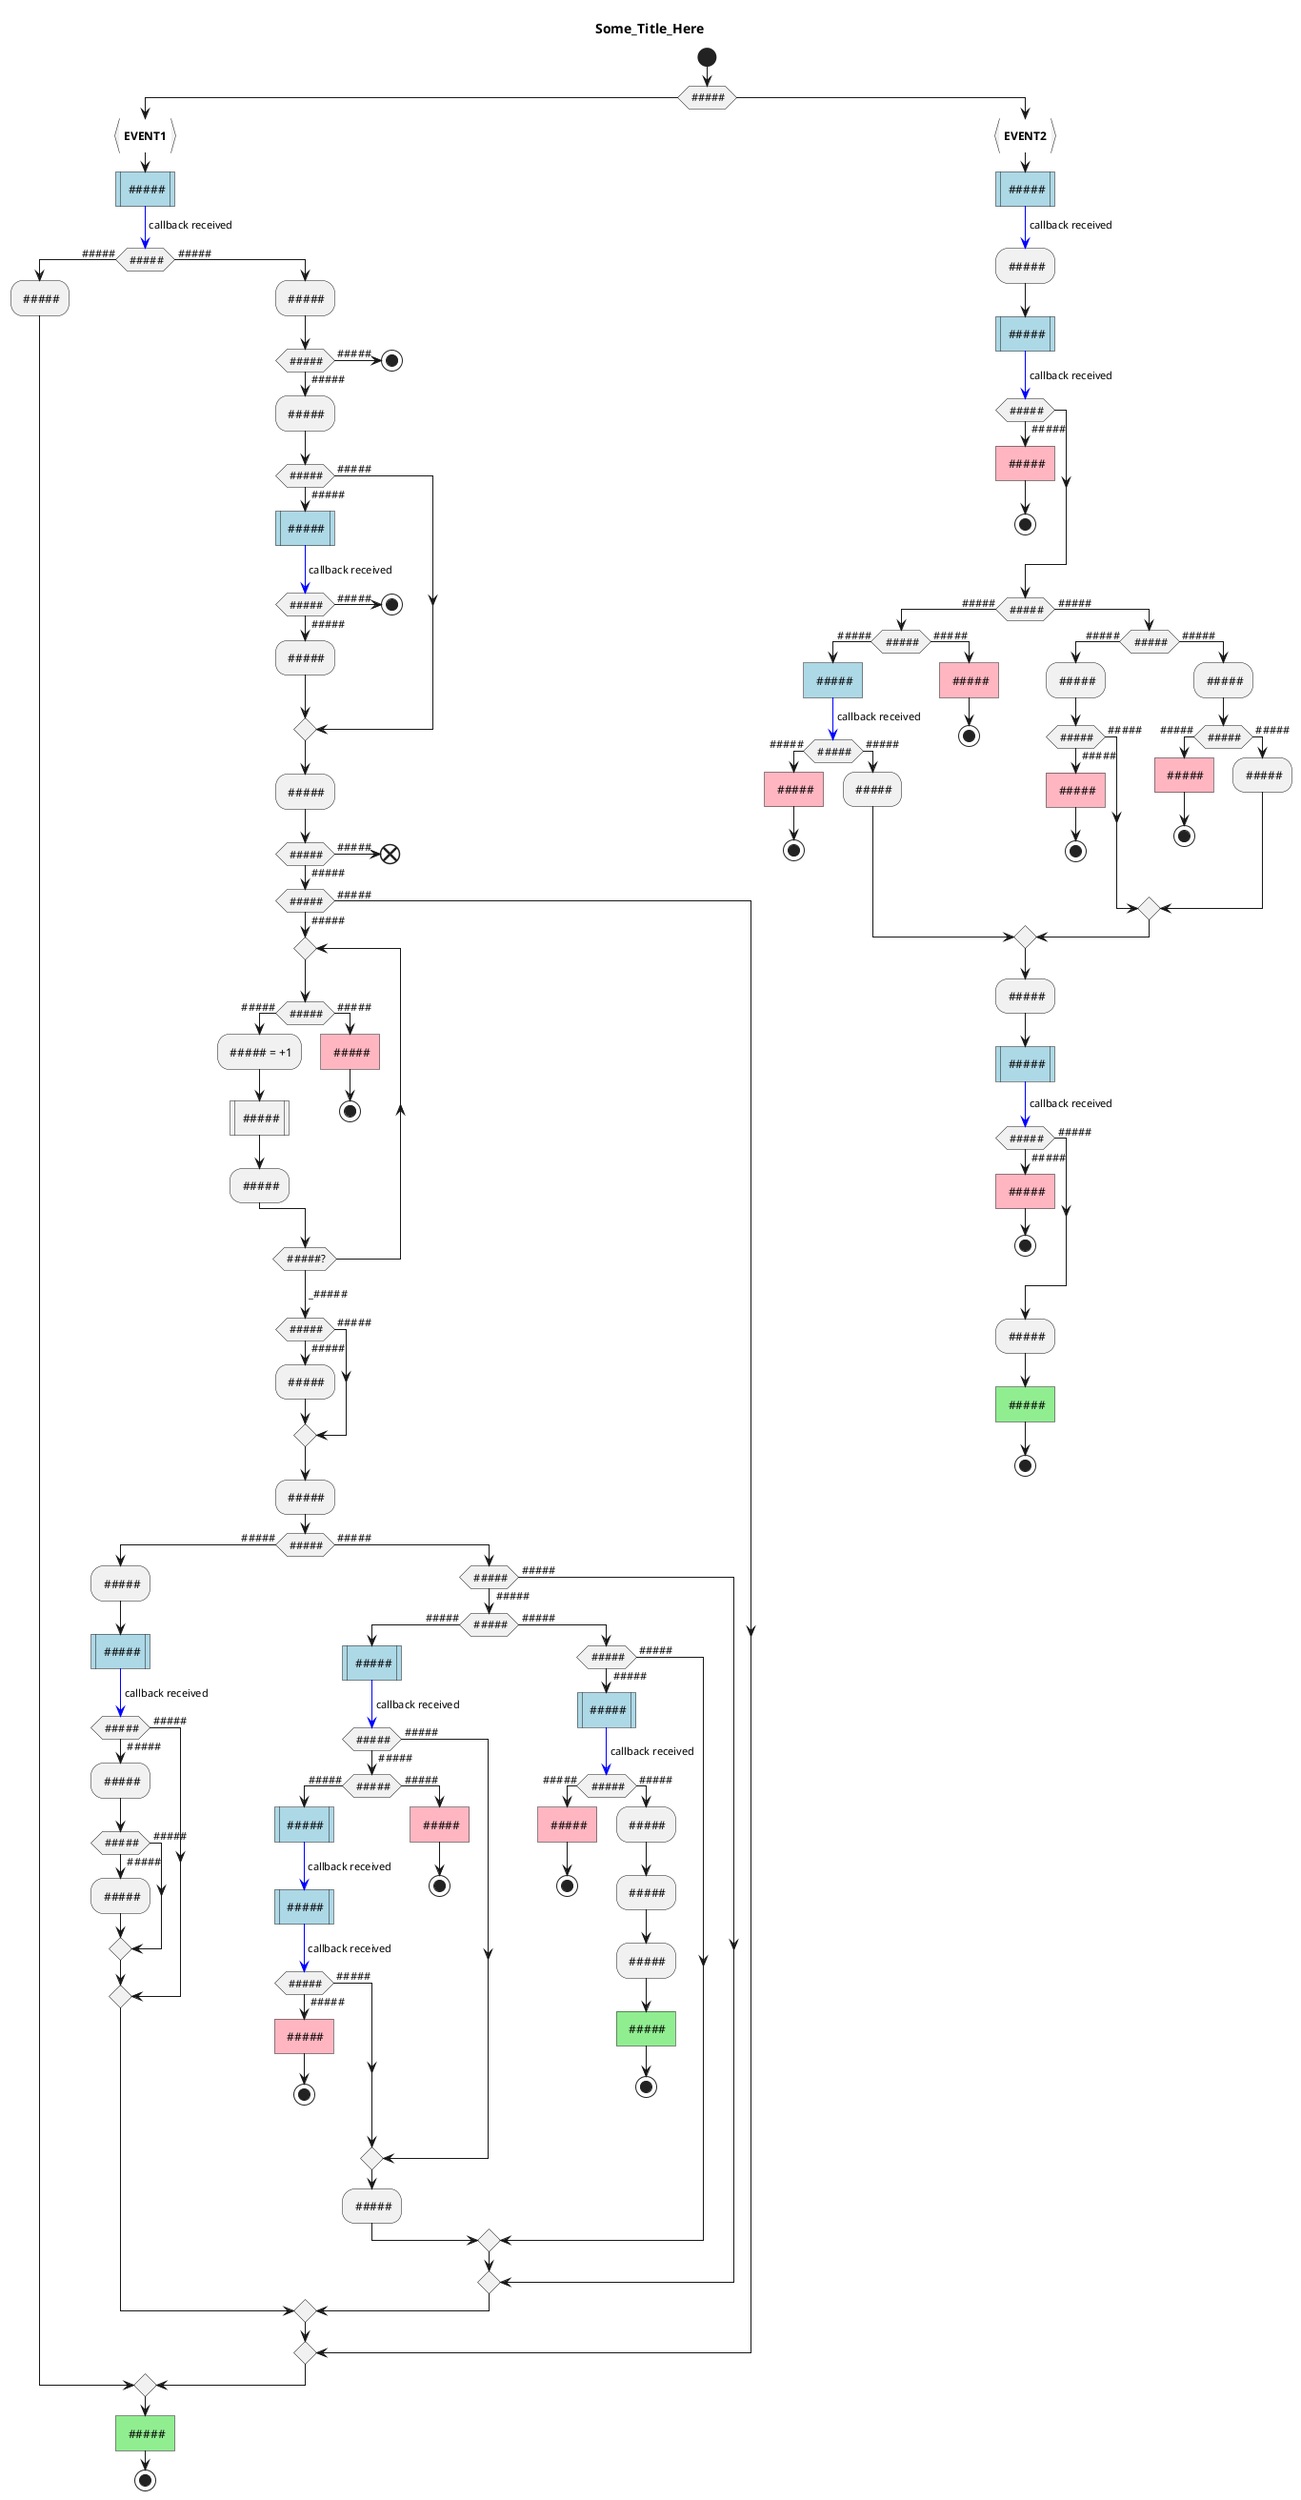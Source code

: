 {
  "sha1": "8lz4sawjguhhxsc20m25gac82aqrw04",
  "insertion": {
    "when": "2024-05-30T20:48:21.454Z",
    "user": "plantuml@gmail.com"
  }
}
@startuml
title Some_Title_Here
start

if ( #####)
	:**EVENT1**; <<continuous>>
	#lightblue: #####; <<procedure>>
	-[#blue]-> callback received;
	if ( #####) then ( #####)
		: #####;
	else ( #####)
		: #####;
		if ( #####) then ( #####)
			: #####;
			if ( #####) then ( #####)
				#lightblue: #####; <<procedure>>
				-[#blue]-> callback received;
				if ( #####) then ( #####)
					stop
				else ( #####)
					: #####;
				endif
			else ( #####)
			endif
			: #####;
			if ( #####) then ( #####)
				if ( #####) then ( #####)

					repeat
						if ( #####) then ( #####)
							: ##### = +1;
							: #####; <<procedure>>
							: #####;
						else ( #####)
							#lightpink: #####; <<task>>
							stop
						endif
					repeat while ( #####?) 
					->_#####;

					if ( #####) then ( #####)
						: #####;
					else ( #####)
					endif
					: #####;
					if ( #####) then ( #####)
						: #####;
						#lightblue: #####; <<procedure>>
						-[#blue]-> callback received;
						if ( #####) then ( #####)
							: #####;
							if ( #####) then ( #####)
								: #####;
							else ( #####)
							endif
						else ( #####)
						endif
					else ( #####)
						if ( #####) then ( #####)
						else ( #####)
							if ( #####) then ( #####)
								#lightblue: #####; <<procedure>>
								-[#blue]-> callback received;
								if ( #####) then ( #####)
								else ( #####)
									if ( #####) then ( #####)
										#lightblue: #####; <<procedure>>
										-[#blue]-> callback received;
										#lightblue: #####; <<procedure>>
										-[#blue]-> callback received;
										if ( #####) then ( #####)
											#lightpink: #####; <<task>>
											stop
										else ( #####)
										endif
									else ( #####)
										#lightpink: #####; <<task>>
										stop
									endif
								endif
								: #####;
							else ( #####)
								if ( #####) then ( #####)
								else ( #####)
									#lightblue: #####; <<procedure>>
									-[#blue]-> callback received;
									if ( #####) then ( #####)
										#lightpink: #####; <<task>>
										stop
									else ( #####)
										: #####;
										: #####;
										: #####;
										#lightgreen: #####; <<task>>
										stop
									endif
								endif
							endif
						endif
					endif
				else ( #####)
				endif
			else ( #####)
				end
			endif
		else ( #####)
			stop
		endif
	endif
	#lightgreen: #####; <<task>>
	stop
else
	:**EVENT2**; <<continuous>>
	#lightblue: #####; <<procedure>>
	-[#blue]-> callback received;
	: #####;
	#lightblue: #####; <<procedure>>
	-[#blue]-> callback received;
	if ( #####) then ( #####)
		#lightpink: #####; <<task>>
		stop
	endif

	if ( #####) then ( #####)
		if ( #####) then ( #####)
			#lightblue: #####; <<task>>
			-[#blue]-> callback received;
			if ( #####) then ( #####)
				#lightpink: #####; <<task>>
				stop
			else ( #####)
				: #####;
			endif
		else ( #####)
			#lightpink: #####; <<task>>
			stop
		endif
	else ( #####)
		if ( #####) then ( #####)
			: #####;
			if ( #####) then ( #####)
				#lightpink: #####; <<task>>
				stop
			else ( #####)
			endif
		else ( #####)
			: #####;
			if ( #####) then ( #####)
				#lightpink: #####; <<task>>
				stop
			else ( #####)
				: #####;
			endif
		endif
	endif
	: #####;
	#lightblue: #####; <<procedure>>
	-[#blue]-> callback received;
	if ( #####) then ( #####)
		#lightpink: #####; <<task>>
		stop
	else ( #####)
	endif
	: #####;
	#lightgreen: #####; <<task>>
	stop
endif

@enduml
